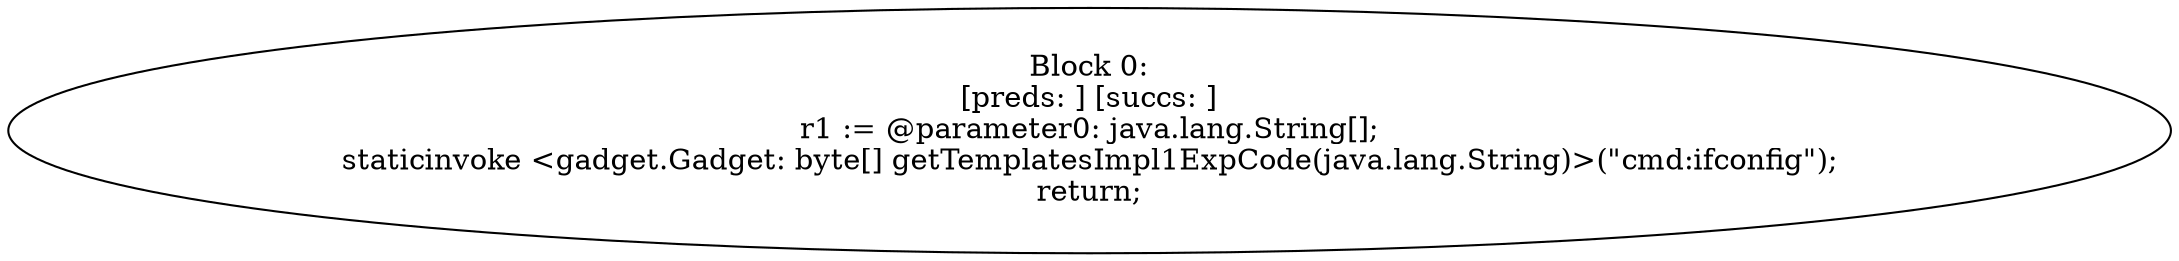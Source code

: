 digraph "unitGraph" {
    "Block 0:
[preds: ] [succs: ]
r1 := @parameter0: java.lang.String[];
staticinvoke <gadget.Gadget: byte[] getTemplatesImpl1ExpCode(java.lang.String)>(\"cmd:ifconfig\");
return;
"
}

